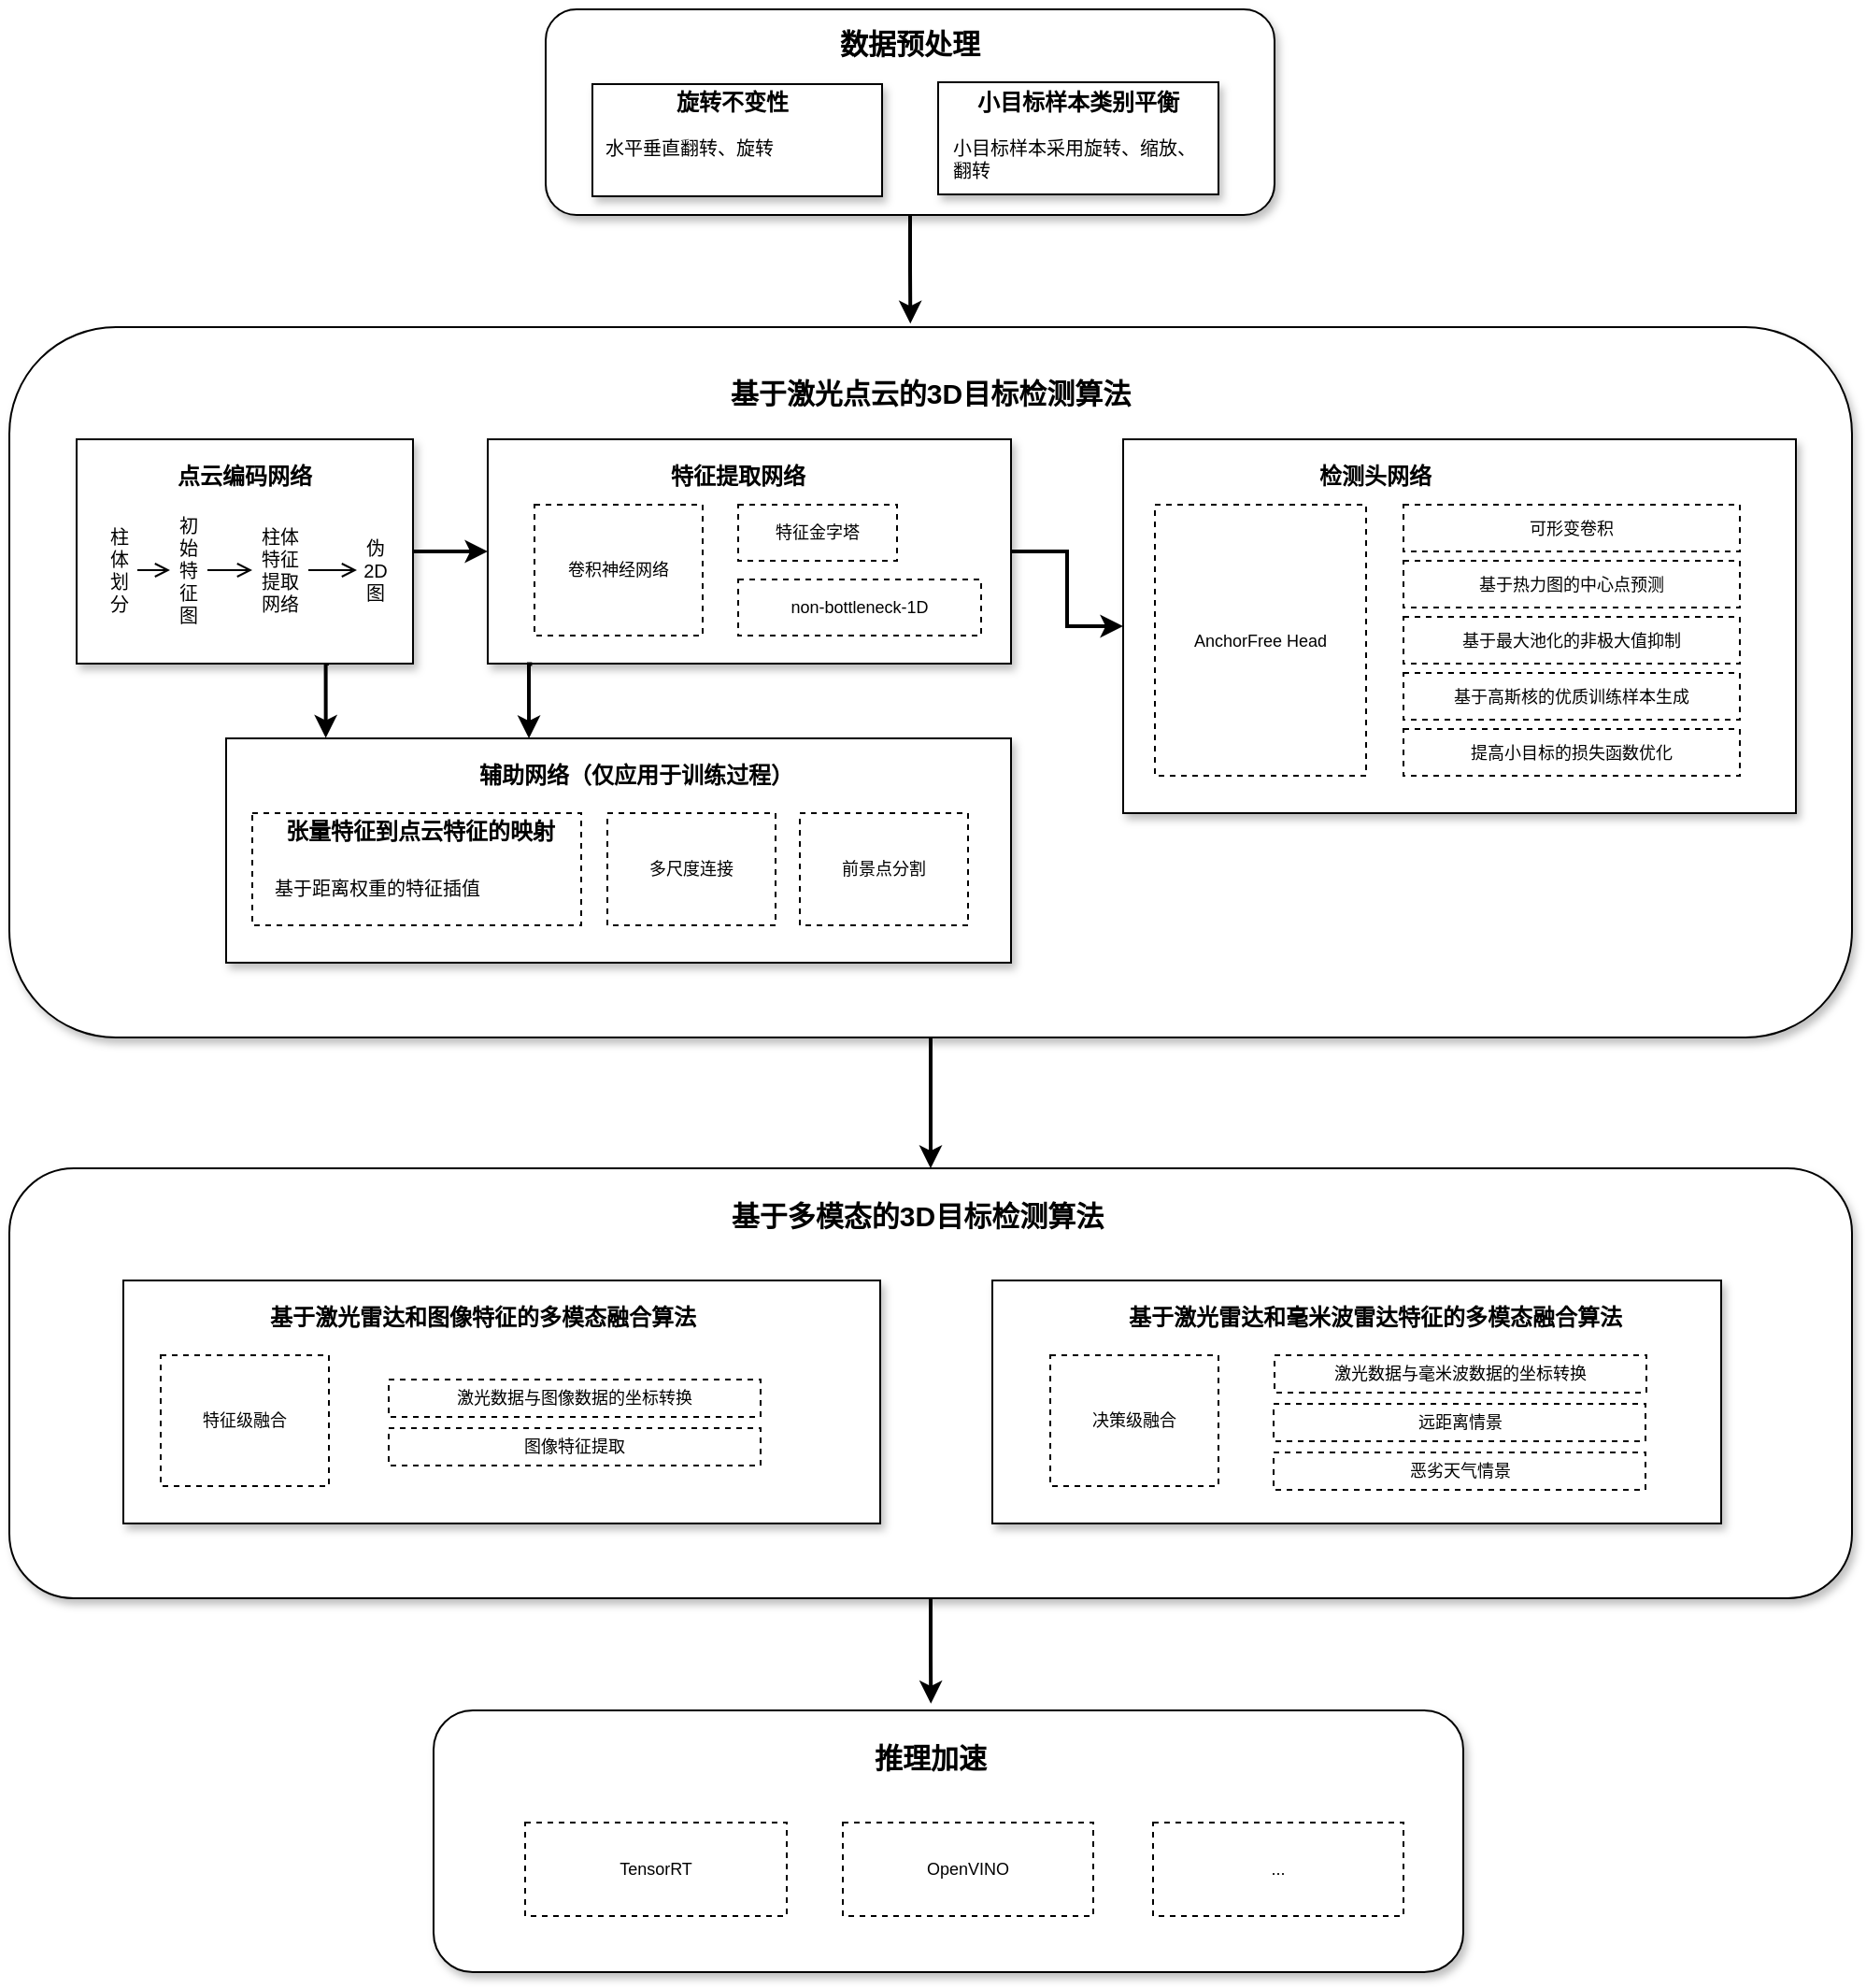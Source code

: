 <mxfile version="13.8.1" type="github">
  <diagram id="tX7SVpQX2thatc8K__2B" name="Page-1">
    <mxGraphModel dx="1310" dy="857" grid="1" gridSize="10" guides="1" tooltips="1" connect="1" arrows="1" fold="1" page="1" pageScale="1" pageWidth="827" pageHeight="1169" math="0" shadow="0">
      <root>
        <mxCell id="0" />
        <mxCell id="1" parent="0" />
        <mxCell id="17uR8sni8rEMIKlYWQ9r-17" style="edgeStyle=orthogonalEdgeStyle;rounded=0;orthogonalLoop=1;jettySize=auto;html=1;exitX=0.5;exitY=1;exitDx=0;exitDy=0;entryX=0.489;entryY=-0.005;entryDx=0;entryDy=0;entryPerimeter=0;fontSize=10;spacing=5;strokeWidth=2;" edge="1" parent="1" source="17uR8sni8rEMIKlYWQ9r-2" target="17uR8sni8rEMIKlYWQ9r-13">
          <mxGeometry relative="1" as="geometry" />
        </mxCell>
        <mxCell id="17uR8sni8rEMIKlYWQ9r-2" value="" style="rounded=1;whiteSpace=wrap;html=1;shadow=1;" vertex="1" parent="1">
          <mxGeometry x="311" y="40" width="390" height="110" as="geometry" />
        </mxCell>
        <mxCell id="17uR8sni8rEMIKlYWQ9r-3" value="数据预处理" style="text;html=1;strokeColor=none;fillColor=none;align=center;verticalAlign=middle;whiteSpace=wrap;rounded=0;shadow=1;fontStyle=1;fontSize=15;" vertex="1" parent="1">
          <mxGeometry x="426" y="48" width="160" height="20" as="geometry" />
        </mxCell>
        <mxCell id="17uR8sni8rEMIKlYWQ9r-5" value="" style="rounded=0;whiteSpace=wrap;html=1;shadow=1;fontSize=15;" vertex="1" parent="1">
          <mxGeometry x="336" y="80" width="155" height="60" as="geometry" />
        </mxCell>
        <mxCell id="17uR8sni8rEMIKlYWQ9r-6" value="旋转不变性" style="text;html=1;strokeColor=none;fillColor=none;align=center;verticalAlign=middle;whiteSpace=wrap;rounded=0;shadow=1;fontSize=12;fontStyle=1" vertex="1" parent="1">
          <mxGeometry x="346" y="80" width="130" height="20" as="geometry" />
        </mxCell>
        <mxCell id="17uR8sni8rEMIKlYWQ9r-7" value="&lt;span style=&quot;font-size: 10px&quot;&gt;水平&lt;/span&gt;垂直翻转、&lt;span style=&quot;font-size: 10px&quot;&gt;旋转&lt;/span&gt;&lt;span style=&quot;font-size: 10px&quot;&gt;&lt;/span&gt;" style="text;html=1;strokeColor=none;fillColor=none;align=left;verticalAlign=middle;whiteSpace=wrap;rounded=0;shadow=1;fontSize=10;" vertex="1" parent="1">
          <mxGeometry x="341" y="104" width="140" height="20" as="geometry" />
        </mxCell>
        <mxCell id="17uR8sni8rEMIKlYWQ9r-12" value="" style="group" vertex="1" connectable="0" parent="1">
          <mxGeometry x="521" y="80" width="150" height="60" as="geometry" />
        </mxCell>
        <mxCell id="17uR8sni8rEMIKlYWQ9r-8" value="" style="rounded=0;whiteSpace=wrap;html=1;shadow=1;fontSize=15;" vertex="1" parent="17uR8sni8rEMIKlYWQ9r-12">
          <mxGeometry y="-1" width="150" height="60" as="geometry" />
        </mxCell>
        <mxCell id="17uR8sni8rEMIKlYWQ9r-9" value="小目标样本类别平衡" style="text;html=1;strokeColor=none;fillColor=none;align=center;verticalAlign=middle;whiteSpace=wrap;rounded=0;shadow=1;fontSize=12;fontStyle=1" vertex="1" parent="17uR8sni8rEMIKlYWQ9r-12">
          <mxGeometry x="10" width="130" height="20" as="geometry" />
        </mxCell>
        <mxCell id="17uR8sni8rEMIKlYWQ9r-10" value="&lt;span style=&quot;font-size: 10px&quot;&gt;小目标样本采用旋转、缩放、翻转&lt;/span&gt;" style="text;html=1;strokeColor=none;fillColor=none;align=left;verticalAlign=middle;whiteSpace=wrap;rounded=0;shadow=1;fontSize=10;" vertex="1" parent="17uR8sni8rEMIKlYWQ9r-12">
          <mxGeometry x="6" y="30" width="140" height="20" as="geometry" />
        </mxCell>
        <mxCell id="17uR8sni8rEMIKlYWQ9r-61" style="edgeStyle=orthogonalEdgeStyle;rounded=0;orthogonalLoop=1;jettySize=auto;html=1;entryX=0.5;entryY=0;entryDx=0;entryDy=0;endArrow=classic;endFill=1;strokeWidth=2;fontSize=9;" edge="1" parent="1" source="17uR8sni8rEMIKlYWQ9r-13" target="17uR8sni8rEMIKlYWQ9r-58">
          <mxGeometry relative="1" as="geometry" />
        </mxCell>
        <mxCell id="17uR8sni8rEMIKlYWQ9r-13" value="" style="rounded=1;whiteSpace=wrap;html=1;shadow=1;" vertex="1" parent="1">
          <mxGeometry x="24" y="210" width="986" height="380" as="geometry" />
        </mxCell>
        <mxCell id="17uR8sni8rEMIKlYWQ9r-14" value="基于激光点云的3D目标检测算法" style="text;html=1;strokeColor=none;fillColor=none;align=center;verticalAlign=middle;whiteSpace=wrap;rounded=0;shadow=1;fontStyle=1;fontSize=15;" vertex="1" parent="1">
          <mxGeometry x="402" y="230" width="230" height="30" as="geometry" />
        </mxCell>
        <mxCell id="17uR8sni8rEMIKlYWQ9r-30" style="edgeStyle=orthogonalEdgeStyle;rounded=0;orthogonalLoop=1;jettySize=auto;html=1;exitX=1;exitY=0.5;exitDx=0;exitDy=0;entryX=0;entryY=0.5;entryDx=0;entryDy=0;strokeWidth=2;fontSize=9;" edge="1" parent="1" source="17uR8sni8rEMIKlYWQ9r-15" target="17uR8sni8rEMIKlYWQ9r-27">
          <mxGeometry relative="1" as="geometry" />
        </mxCell>
        <mxCell id="17uR8sni8rEMIKlYWQ9r-46" style="edgeStyle=orthogonalEdgeStyle;rounded=0;orthogonalLoop=1;jettySize=auto;html=1;exitX=0.75;exitY=1;exitDx=0;exitDy=0;entryX=0.127;entryY=-0.002;entryDx=0;entryDy=0;entryPerimeter=0;endArrow=classic;endFill=1;strokeWidth=2;fontSize=9;" edge="1" parent="1" source="17uR8sni8rEMIKlYWQ9r-15" target="17uR8sni8rEMIKlYWQ9r-44">
          <mxGeometry relative="1" as="geometry" />
        </mxCell>
        <mxCell id="17uR8sni8rEMIKlYWQ9r-15" value="" style="rounded=0;whiteSpace=wrap;html=1;shadow=1;fontSize=15;" vertex="1" parent="1">
          <mxGeometry x="60" y="270" width="180" height="120" as="geometry" />
        </mxCell>
        <mxCell id="17uR8sni8rEMIKlYWQ9r-16" value="点云编码网络" style="text;html=1;strokeColor=none;fillColor=none;align=center;verticalAlign=middle;whiteSpace=wrap;rounded=0;shadow=1;fontSize=12;fontStyle=1" vertex="1" parent="1">
          <mxGeometry x="85" y="280" width="130" height="20" as="geometry" />
        </mxCell>
        <mxCell id="17uR8sni8rEMIKlYWQ9r-22" style="edgeStyle=orthogonalEdgeStyle;rounded=0;orthogonalLoop=1;jettySize=auto;html=1;exitX=1;exitY=0.5;exitDx=0;exitDy=0;entryX=0;entryY=0.5;entryDx=0;entryDy=0;strokeWidth=1;fontSize=9;endArrow=open;endFill=0;" edge="1" parent="1" source="17uR8sni8rEMIKlYWQ9r-18" target="17uR8sni8rEMIKlYWQ9r-19">
          <mxGeometry relative="1" as="geometry" />
        </mxCell>
        <mxCell id="17uR8sni8rEMIKlYWQ9r-18" value="柱&lt;br&gt;体划分" style="text;html=1;strokeColor=none;fillColor=none;align=center;verticalAlign=middle;whiteSpace=wrap;rounded=0;shadow=1;fontSize=10;" vertex="1" parent="1">
          <mxGeometry x="72.5" y="300" width="20" height="80" as="geometry" />
        </mxCell>
        <mxCell id="17uR8sni8rEMIKlYWQ9r-24" style="edgeStyle=orthogonalEdgeStyle;rounded=0;orthogonalLoop=1;jettySize=auto;html=1;entryX=0;entryY=0.5;entryDx=0;entryDy=0;strokeWidth=1;fontSize=9;endArrow=open;endFill=0;" edge="1" parent="1" source="17uR8sni8rEMIKlYWQ9r-19" target="17uR8sni8rEMIKlYWQ9r-20">
          <mxGeometry relative="1" as="geometry" />
        </mxCell>
        <mxCell id="17uR8sni8rEMIKlYWQ9r-19" value="初始特征图" style="text;html=1;strokeColor=none;fillColor=none;align=center;verticalAlign=middle;whiteSpace=wrap;rounded=0;shadow=1;fontSize=10;" vertex="1" parent="1">
          <mxGeometry x="110" y="300" width="20" height="80" as="geometry" />
        </mxCell>
        <mxCell id="17uR8sni8rEMIKlYWQ9r-26" style="edgeStyle=orthogonalEdgeStyle;rounded=0;orthogonalLoop=1;jettySize=auto;html=1;entryX=0;entryY=0.5;entryDx=0;entryDy=0;strokeWidth=1;fontSize=9;endArrow=open;endFill=0;" edge="1" parent="1" source="17uR8sni8rEMIKlYWQ9r-20" target="17uR8sni8rEMIKlYWQ9r-21">
          <mxGeometry relative="1" as="geometry" />
        </mxCell>
        <mxCell id="17uR8sni8rEMIKlYWQ9r-20" value="柱体特征提取网络" style="text;html=1;strokeColor=none;fillColor=none;align=center;verticalAlign=middle;whiteSpace=wrap;rounded=0;shadow=1;fontSize=10;" vertex="1" parent="1">
          <mxGeometry x="154" y="300" width="30" height="80" as="geometry" />
        </mxCell>
        <mxCell id="17uR8sni8rEMIKlYWQ9r-21" value="伪2D图" style="text;html=1;strokeColor=none;fillColor=none;align=center;verticalAlign=middle;whiteSpace=wrap;rounded=0;shadow=1;fontSize=10;" vertex="1" parent="1">
          <mxGeometry x="210" y="300" width="20" height="80" as="geometry" />
        </mxCell>
        <mxCell id="17uR8sni8rEMIKlYWQ9r-37" style="edgeStyle=orthogonalEdgeStyle;rounded=0;orthogonalLoop=1;jettySize=auto;html=1;entryX=0;entryY=0.5;entryDx=0;entryDy=0;endArrow=classic;endFill=1;strokeWidth=2;fontSize=9;" edge="1" parent="1" source="17uR8sni8rEMIKlYWQ9r-27" target="17uR8sni8rEMIKlYWQ9r-35">
          <mxGeometry relative="1" as="geometry" />
        </mxCell>
        <mxCell id="17uR8sni8rEMIKlYWQ9r-27" value="" style="rounded=0;whiteSpace=wrap;html=1;shadow=1;fontSize=15;" vertex="1" parent="1">
          <mxGeometry x="280" y="270" width="280" height="120" as="geometry" />
        </mxCell>
        <mxCell id="17uR8sni8rEMIKlYWQ9r-28" value="特征提取网络" style="text;html=1;strokeColor=none;fillColor=none;align=center;verticalAlign=middle;whiteSpace=wrap;rounded=0;shadow=1;fontSize=12;fontStyle=1" vertex="1" parent="1">
          <mxGeometry x="349" y="280" width="130" height="20" as="geometry" />
        </mxCell>
        <mxCell id="17uR8sni8rEMIKlYWQ9r-31" value="卷积神经网络" style="rounded=0;whiteSpace=wrap;html=1;shadow=0;fontSize=9;align=center;dashed=1;" vertex="1" parent="1">
          <mxGeometry x="305" y="305" width="90" height="70" as="geometry" />
        </mxCell>
        <mxCell id="17uR8sni8rEMIKlYWQ9r-33" value="特征金字塔" style="rounded=0;whiteSpace=wrap;html=1;shadow=0;fontSize=9;align=center;dashed=1;" vertex="1" parent="1">
          <mxGeometry x="414" y="305" width="85" height="30" as="geometry" />
        </mxCell>
        <mxCell id="17uR8sni8rEMIKlYWQ9r-34" value="non-bottleneck-1D" style="rounded=0;whiteSpace=wrap;html=1;shadow=0;fontSize=9;align=center;dashed=1;" vertex="1" parent="1">
          <mxGeometry x="414" y="345" width="130" height="30" as="geometry" />
        </mxCell>
        <mxCell id="17uR8sni8rEMIKlYWQ9r-35" value="" style="rounded=0;whiteSpace=wrap;html=1;shadow=1;fontSize=15;" vertex="1" parent="1">
          <mxGeometry x="620" y="270" width="360" height="200" as="geometry" />
        </mxCell>
        <mxCell id="17uR8sni8rEMIKlYWQ9r-36" value="检测头网络" style="text;html=1;strokeColor=none;fillColor=none;align=center;verticalAlign=middle;whiteSpace=wrap;rounded=0;shadow=1;fontSize=12;fontStyle=1" vertex="1" parent="1">
          <mxGeometry x="690" y="280" width="130" height="20" as="geometry" />
        </mxCell>
        <mxCell id="17uR8sni8rEMIKlYWQ9r-38" value="AnchorFree Head" style="rounded=0;whiteSpace=wrap;html=1;shadow=0;fontSize=9;align=center;dashed=1;" vertex="1" parent="1">
          <mxGeometry x="637" y="305" width="113" height="145" as="geometry" />
        </mxCell>
        <mxCell id="17uR8sni8rEMIKlYWQ9r-39" value="基于热力图的中心点预测" style="rounded=0;whiteSpace=wrap;html=1;shadow=0;fontSize=9;align=center;dashed=1;" vertex="1" parent="1">
          <mxGeometry x="770" y="335" width="180" height="25" as="geometry" />
        </mxCell>
        <mxCell id="17uR8sni8rEMIKlYWQ9r-40" value="基于最大池化的非极大值抑制" style="rounded=0;whiteSpace=wrap;html=1;shadow=0;fontSize=9;align=center;dashed=1;" vertex="1" parent="1">
          <mxGeometry x="770" y="365" width="180" height="25" as="geometry" />
        </mxCell>
        <mxCell id="17uR8sni8rEMIKlYWQ9r-41" value="基于高斯核的优质训练样本生成" style="rounded=0;whiteSpace=wrap;html=1;shadow=0;fontSize=9;align=center;dashed=1;" vertex="1" parent="1">
          <mxGeometry x="770" y="395" width="180" height="25" as="geometry" />
        </mxCell>
        <mxCell id="17uR8sni8rEMIKlYWQ9r-42" value="可形变卷积" style="rounded=0;whiteSpace=wrap;html=1;shadow=0;fontSize=9;align=center;dashed=1;" vertex="1" parent="1">
          <mxGeometry x="770" y="305" width="180" height="25" as="geometry" />
        </mxCell>
        <mxCell id="17uR8sni8rEMIKlYWQ9r-43" value="提高小目标的损失函数优化" style="rounded=0;whiteSpace=wrap;html=1;shadow=0;fontSize=9;align=center;dashed=1;" vertex="1" parent="1">
          <mxGeometry x="770" y="425" width="180" height="25" as="geometry" />
        </mxCell>
        <mxCell id="17uR8sni8rEMIKlYWQ9r-44" value="" style="rounded=0;whiteSpace=wrap;html=1;shadow=1;fontSize=15;" vertex="1" parent="1">
          <mxGeometry x="140" y="430" width="420" height="120" as="geometry" />
        </mxCell>
        <mxCell id="17uR8sni8rEMIKlYWQ9r-45" value="辅助网络（仅应用于训练过程）" style="text;html=1;strokeColor=none;fillColor=none;align=center;verticalAlign=middle;whiteSpace=wrap;rounded=0;shadow=1;fontSize=12;fontStyle=1" vertex="1" parent="1">
          <mxGeometry x="262" y="440" width="195" height="20" as="geometry" />
        </mxCell>
        <mxCell id="17uR8sni8rEMIKlYWQ9r-48" style="edgeStyle=orthogonalEdgeStyle;rounded=0;orthogonalLoop=1;jettySize=auto;html=1;exitX=0.75;exitY=1;exitDx=0;exitDy=0;entryX=0.127;entryY=-0.002;entryDx=0;entryDy=0;entryPerimeter=0;endArrow=classic;endFill=1;strokeWidth=2;fontSize=9;" edge="1" parent="1">
          <mxGeometry relative="1" as="geometry">
            <mxPoint x="303.7" y="390.28" as="sourcePoint" />
            <mxPoint x="302.04" y="430" as="targetPoint" />
          </mxGeometry>
        </mxCell>
        <mxCell id="17uR8sni8rEMIKlYWQ9r-49" value="" style="rounded=0;whiteSpace=wrap;html=1;shadow=0;fontSize=9;align=center;dashed=1;" vertex="1" parent="1">
          <mxGeometry x="154" y="470" width="176" height="60" as="geometry" />
        </mxCell>
        <mxCell id="17uR8sni8rEMIKlYWQ9r-52" value="张量特征到点云特征的映射" style="text;html=1;strokeColor=none;fillColor=none;align=center;verticalAlign=middle;whiteSpace=wrap;rounded=0;shadow=1;fontSize=12;fontStyle=1" vertex="1" parent="1">
          <mxGeometry x="164" y="470" width="160" height="20" as="geometry" />
        </mxCell>
        <mxCell id="17uR8sni8rEMIKlYWQ9r-53" value="基于距离权重的特征插值" style="text;html=1;strokeColor=none;fillColor=none;align=left;verticalAlign=middle;whiteSpace=wrap;rounded=0;shadow=1;fontSize=10;" vertex="1" parent="1">
          <mxGeometry x="164" y="500" width="164" height="20" as="geometry" />
        </mxCell>
        <mxCell id="17uR8sni8rEMIKlYWQ9r-55" value="前景点分割" style="rounded=0;whiteSpace=wrap;html=1;shadow=0;fontSize=9;align=center;dashed=1;" vertex="1" parent="1">
          <mxGeometry x="447" y="470" width="90" height="60" as="geometry" />
        </mxCell>
        <mxCell id="17uR8sni8rEMIKlYWQ9r-57" value="多尺度连接" style="rounded=0;whiteSpace=wrap;html=1;shadow=0;fontSize=9;align=center;dashed=1;" vertex="1" parent="1">
          <mxGeometry x="344" y="470" width="90" height="60" as="geometry" />
        </mxCell>
        <mxCell id="17uR8sni8rEMIKlYWQ9r-80" style="edgeStyle=orthogonalEdgeStyle;rounded=0;orthogonalLoop=1;jettySize=auto;html=1;entryX=0.483;entryY=-0.026;entryDx=0;entryDy=0;entryPerimeter=0;endArrow=classic;endFill=1;strokeWidth=2;fontSize=9;" edge="1" parent="1" source="17uR8sni8rEMIKlYWQ9r-58" target="17uR8sni8rEMIKlYWQ9r-72">
          <mxGeometry relative="1" as="geometry" />
        </mxCell>
        <mxCell id="17uR8sni8rEMIKlYWQ9r-58" value="" style="rounded=1;whiteSpace=wrap;html=1;shadow=1;" vertex="1" parent="1">
          <mxGeometry x="24" y="660" width="986" height="230" as="geometry" />
        </mxCell>
        <mxCell id="17uR8sni8rEMIKlYWQ9r-59" value="基于多模态的3D目标检测算法" style="text;html=1;strokeColor=none;fillColor=none;align=center;verticalAlign=middle;whiteSpace=wrap;rounded=0;shadow=1;fontStyle=1;fontSize=15;" vertex="1" parent="1">
          <mxGeometry x="395" y="670" width="230" height="30" as="geometry" />
        </mxCell>
        <mxCell id="17uR8sni8rEMIKlYWQ9r-60" value="" style="rounded=0;whiteSpace=wrap;html=1;shadow=1;fontSize=15;" vertex="1" parent="1">
          <mxGeometry x="85" y="720" width="405" height="130" as="geometry" />
        </mxCell>
        <mxCell id="17uR8sni8rEMIKlYWQ9r-62" value="基于激光雷达和图像特征的多模态融合算法" style="text;html=1;strokeColor=none;fillColor=none;align=center;verticalAlign=middle;whiteSpace=wrap;rounded=0;shadow=1;fontSize=12;fontStyle=1" vertex="1" parent="1">
          <mxGeometry x="155" y="730" width="245" height="20" as="geometry" />
        </mxCell>
        <mxCell id="17uR8sni8rEMIKlYWQ9r-63" value="" style="rounded=0;whiteSpace=wrap;html=1;shadow=1;fontSize=15;" vertex="1" parent="1">
          <mxGeometry x="550" y="720" width="390" height="130" as="geometry" />
        </mxCell>
        <mxCell id="17uR8sni8rEMIKlYWQ9r-64" value="基于激光雷达和毫米波雷达特征的多模态融合算法" style="text;html=1;strokeColor=none;fillColor=none;align=center;verticalAlign=middle;whiteSpace=wrap;rounded=0;shadow=1;fontSize=12;fontStyle=1" vertex="1" parent="1">
          <mxGeometry x="620" y="730" width="270" height="20" as="geometry" />
        </mxCell>
        <mxCell id="17uR8sni8rEMIKlYWQ9r-65" value="特征级融合" style="rounded=0;whiteSpace=wrap;html=1;shadow=0;fontSize=9;align=center;dashed=1;" vertex="1" parent="1">
          <mxGeometry x="105" y="760" width="90" height="70" as="geometry" />
        </mxCell>
        <mxCell id="17uR8sni8rEMIKlYWQ9r-66" value="决策级融合" style="rounded=0;whiteSpace=wrap;html=1;shadow=0;fontSize=9;align=center;dashed=1;" vertex="1" parent="1">
          <mxGeometry x="581" y="760" width="90" height="70" as="geometry" />
        </mxCell>
        <mxCell id="17uR8sni8rEMIKlYWQ9r-67" value="激光数据与毫米波数据的坐标转换" style="rounded=0;whiteSpace=wrap;html=1;shadow=0;fontSize=9;align=center;dashed=1;" vertex="1" parent="1">
          <mxGeometry x="701" y="760" width="199" height="20" as="geometry" />
        </mxCell>
        <mxCell id="17uR8sni8rEMIKlYWQ9r-68" value="远距离情景" style="rounded=0;whiteSpace=wrap;html=1;shadow=0;fontSize=9;align=center;dashed=1;" vertex="1" parent="1">
          <mxGeometry x="700.5" y="786" width="199" height="20" as="geometry" />
        </mxCell>
        <mxCell id="17uR8sni8rEMIKlYWQ9r-69" value="恶劣天气情景" style="rounded=0;whiteSpace=wrap;html=1;shadow=0;fontSize=9;align=center;dashed=1;" vertex="1" parent="1">
          <mxGeometry x="700.5" y="812" width="199" height="20" as="geometry" />
        </mxCell>
        <mxCell id="17uR8sni8rEMIKlYWQ9r-70" value="激光数据与图像数据的坐标转换" style="rounded=0;whiteSpace=wrap;html=1;shadow=0;fontSize=9;align=center;dashed=1;" vertex="1" parent="1">
          <mxGeometry x="227" y="773" width="199" height="20" as="geometry" />
        </mxCell>
        <mxCell id="17uR8sni8rEMIKlYWQ9r-71" value="图像特征提取" style="rounded=0;whiteSpace=wrap;html=1;shadow=0;fontSize=9;align=center;dashed=1;" vertex="1" parent="1">
          <mxGeometry x="227" y="799" width="199" height="20" as="geometry" />
        </mxCell>
        <mxCell id="17uR8sni8rEMIKlYWQ9r-72" value="" style="rounded=1;whiteSpace=wrap;html=1;shadow=1;" vertex="1" parent="1">
          <mxGeometry x="251" y="950" width="551" height="140" as="geometry" />
        </mxCell>
        <mxCell id="17uR8sni8rEMIKlYWQ9r-73" value="推理加速" style="text;html=1;strokeColor=none;fillColor=none;align=center;verticalAlign=middle;whiteSpace=wrap;rounded=0;shadow=1;fontStyle=1;fontSize=15;" vertex="1" parent="1">
          <mxGeometry x="402" y="960" width="230" height="30" as="geometry" />
        </mxCell>
        <mxCell id="17uR8sni8rEMIKlYWQ9r-75" value="TensorRT" style="rounded=0;whiteSpace=wrap;html=1;shadow=0;fontSize=9;align=center;dashed=1;" vertex="1" parent="1">
          <mxGeometry x="300" y="1010" width="140" height="50" as="geometry" />
        </mxCell>
        <mxCell id="17uR8sni8rEMIKlYWQ9r-76" value="OpenVINO" style="rounded=0;whiteSpace=wrap;html=1;shadow=0;fontSize=9;align=center;dashed=1;" vertex="1" parent="1">
          <mxGeometry x="470" y="1010" width="134" height="50" as="geometry" />
        </mxCell>
        <mxCell id="17uR8sni8rEMIKlYWQ9r-78" value="..." style="rounded=0;whiteSpace=wrap;html=1;shadow=0;fontSize=9;align=center;dashed=1;" vertex="1" parent="1">
          <mxGeometry x="636" y="1010" width="134" height="50" as="geometry" />
        </mxCell>
      </root>
    </mxGraphModel>
  </diagram>
</mxfile>
